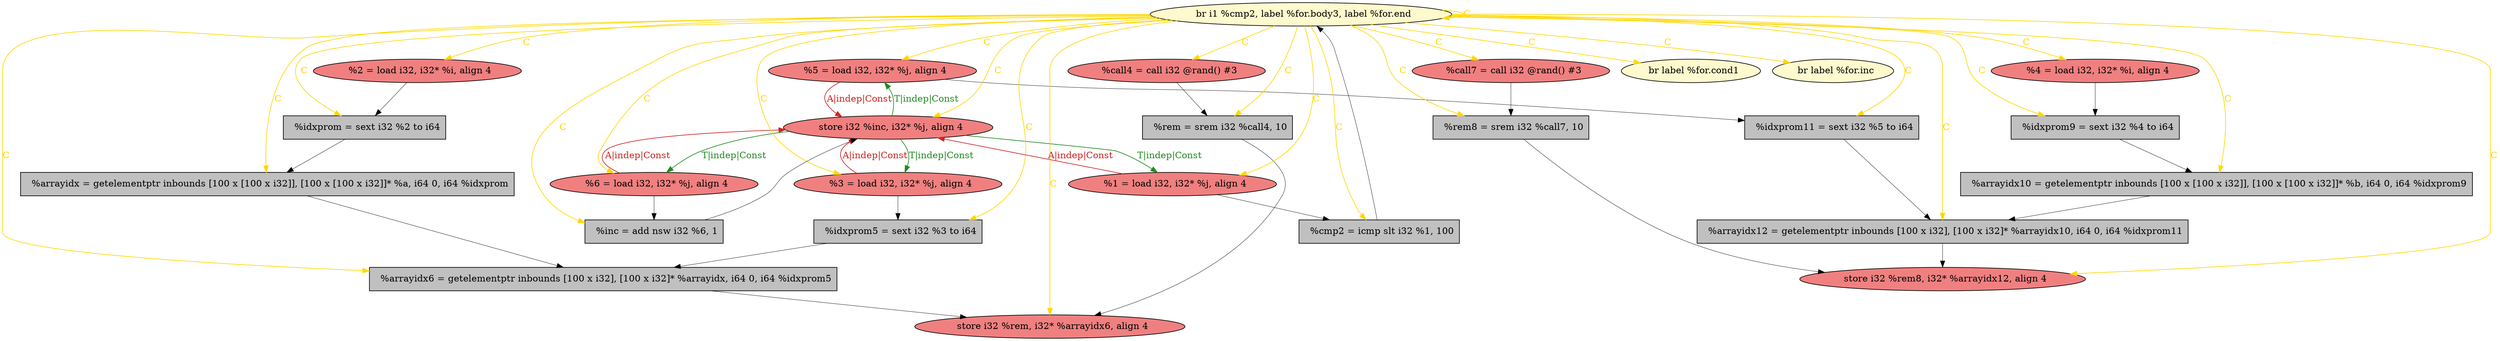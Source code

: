 
digraph G {


node1085 [fillcolor=grey,label="  %rem = srem i32 %call4, 10",shape=rectangle,style=filled ]
node1080 [fillcolor=lightcoral,label="  %2 = load i32, i32* %i, align 4",shape=ellipse,style=filled ]
node1081 [fillcolor=grey,label="  %idxprom5 = sext i32 %3 to i64",shape=rectangle,style=filled ]
node1078 [fillcolor=lightcoral,label="  %5 = load i32, i32* %j, align 4",shape=ellipse,style=filled ]
node1077 [fillcolor=lightcoral,label="  %6 = load i32, i32* %j, align 4",shape=ellipse,style=filled ]
node1076 [fillcolor=grey,label="  %idxprom11 = sext i32 %5 to i64",shape=rectangle,style=filled ]
node1083 [fillcolor=grey,label="  %arrayidx = getelementptr inbounds [100 x [100 x i32]], [100 x [100 x i32]]* %a, i64 0, i64 %idxprom",shape=rectangle,style=filled ]
node1064 [fillcolor=grey,label="  %arrayidx6 = getelementptr inbounds [100 x i32], [100 x i32]* %arrayidx, i64 0, i64 %idxprom5",shape=rectangle,style=filled ]
node1063 [fillcolor=lightcoral,label="  store i32 %rem, i32* %arrayidx6, align 4",shape=ellipse,style=filled ]
node1075 [fillcolor=lightcoral,label="  store i32 %inc, i32* %j, align 4",shape=ellipse,style=filled ]
node1079 [fillcolor=grey,label="  %arrayidx10 = getelementptr inbounds [100 x [100 x i32]], [100 x [100 x i32]]* %b, i64 0, i64 %idxprom9",shape=rectangle,style=filled ]
node1060 [fillcolor=grey,label="  %rem8 = srem i32 %call7, 10",shape=rectangle,style=filled ]
node1061 [fillcolor=lemonchiffon,label="  br i1 %cmp2, label %for.body3, label %for.end",shape=ellipse,style=filled ]
node1065 [fillcolor=grey,label="  %idxprom = sext i32 %2 to i64",shape=rectangle,style=filled ]
node1068 [fillcolor=lightcoral,label="  %3 = load i32, i32* %j, align 4",shape=ellipse,style=filled ]
node1066 [fillcolor=grey,label="  %cmp2 = icmp slt i32 %1, 100",shape=rectangle,style=filled ]
node1070 [fillcolor=lightcoral,label="  store i32 %rem8, i32* %arrayidx12, align 4",shape=ellipse,style=filled ]
node1082 [fillcolor=lightcoral,label="  %4 = load i32, i32* %i, align 4",shape=ellipse,style=filled ]
node1069 [fillcolor=lightcoral,label="  %1 = load i32, i32* %j, align 4",shape=ellipse,style=filled ]
node1071 [fillcolor=lemonchiffon,label="  br label %for.cond1",shape=ellipse,style=filled ]
node1072 [fillcolor=lemonchiffon,label="  br label %for.inc",shape=ellipse,style=filled ]
node1084 [fillcolor=lightcoral,label="  %call4 = call i32 @rand() #3",shape=ellipse,style=filled ]
node1073 [fillcolor=grey,label="  %arrayidx12 = getelementptr inbounds [100 x i32], [100 x i32]* %arrayidx10, i64 0, i64 %idxprom11",shape=rectangle,style=filled ]
node1062 [fillcolor=lightcoral,label="  %call7 = call i32 @rand() #3",shape=ellipse,style=filled ]
node1067 [fillcolor=grey,label="  %idxprom9 = sext i32 %4 to i64",shape=rectangle,style=filled ]
node1074 [fillcolor=grey,label="  %inc = add nsw i32 %6, 1",shape=rectangle,style=filled ]

node1061->node1077 [style=solid,color=gold,label="C",penwidth=1.0,fontcolor=gold ]
node1078->node1075 [style=solid,color=firebrick3,label="A|indep|Const",penwidth=1.0,fontcolor=firebrick3 ]
node1082->node1067 [style=solid,color=black,label="",penwidth=0.5,fontcolor=black ]
node1061->node1074 [style=solid,color=gold,label="C",penwidth=1.0,fontcolor=gold ]
node1068->node1075 [style=solid,color=firebrick3,label="A|indep|Const",penwidth=1.0,fontcolor=firebrick3 ]
node1075->node1068 [style=solid,color=forestgreen,label="T|indep|Const",penwidth=1.0,fontcolor=forestgreen ]
node1077->node1075 [style=solid,color=firebrick3,label="A|indep|Const",penwidth=1.0,fontcolor=firebrick3 ]
node1068->node1081 [style=solid,color=black,label="",penwidth=0.5,fontcolor=black ]
node1061->node1069 [style=solid,color=gold,label="C",penwidth=1.0,fontcolor=gold ]
node1076->node1073 [style=solid,color=black,label="",penwidth=0.5,fontcolor=black ]
node1069->node1066 [style=solid,color=black,label="",penwidth=0.5,fontcolor=black ]
node1061->node1078 [style=solid,color=gold,label="C",penwidth=1.0,fontcolor=gold ]
node1061->node1083 [style=solid,color=gold,label="C",penwidth=1.0,fontcolor=gold ]
node1061->node1082 [style=solid,color=gold,label="C",penwidth=1.0,fontcolor=gold ]
node1061->node1072 [style=solid,color=gold,label="C",penwidth=1.0,fontcolor=gold ]
node1061->node1079 [style=solid,color=gold,label="C",penwidth=1.0,fontcolor=gold ]
node1061->node1066 [style=solid,color=gold,label="C",penwidth=1.0,fontcolor=gold ]
node1061->node1085 [style=solid,color=gold,label="C",penwidth=1.0,fontcolor=gold ]
node1075->node1077 [style=solid,color=forestgreen,label="T|indep|Const",penwidth=1.0,fontcolor=forestgreen ]
node1065->node1083 [style=solid,color=black,label="",penwidth=0.5,fontcolor=black ]
node1083->node1064 [style=solid,color=black,label="",penwidth=0.5,fontcolor=black ]
node1061->node1064 [style=solid,color=gold,label="C",penwidth=1.0,fontcolor=gold ]
node1061->node1080 [style=solid,color=gold,label="C",penwidth=1.0,fontcolor=gold ]
node1074->node1075 [style=solid,color=black,label="",penwidth=0.5,fontcolor=black ]
node1061->node1076 [style=solid,color=gold,label="C",penwidth=1.0,fontcolor=gold ]
node1061->node1060 [style=solid,color=gold,label="C",penwidth=1.0,fontcolor=gold ]
node1062->node1060 [style=solid,color=black,label="",penwidth=0.5,fontcolor=black ]
node1075->node1078 [style=solid,color=forestgreen,label="T|indep|Const",penwidth=1.0,fontcolor=forestgreen ]
node1081->node1064 [style=solid,color=black,label="",penwidth=0.5,fontcolor=black ]
node1061->node1068 [style=solid,color=gold,label="C",penwidth=1.0,fontcolor=gold ]
node1064->node1063 [style=solid,color=black,label="",penwidth=0.5,fontcolor=black ]
node1061->node1081 [style=solid,color=gold,label="C",penwidth=1.0,fontcolor=gold ]
node1061->node1084 [style=solid,color=gold,label="C",penwidth=1.0,fontcolor=gold ]
node1061->node1073 [style=solid,color=gold,label="C",penwidth=1.0,fontcolor=gold ]
node1078->node1076 [style=solid,color=black,label="",penwidth=0.5,fontcolor=black ]
node1061->node1063 [style=solid,color=gold,label="C",penwidth=1.0,fontcolor=gold ]
node1077->node1074 [style=solid,color=black,label="",penwidth=0.5,fontcolor=black ]
node1061->node1075 [style=solid,color=gold,label="C",penwidth=1.0,fontcolor=gold ]
node1084->node1085 [style=solid,color=black,label="",penwidth=0.5,fontcolor=black ]
node1061->node1067 [style=solid,color=gold,label="C",penwidth=1.0,fontcolor=gold ]
node1061->node1062 [style=solid,color=gold,label="C",penwidth=1.0,fontcolor=gold ]
node1067->node1079 [style=solid,color=black,label="",penwidth=0.5,fontcolor=black ]
node1066->node1061 [style=solid,color=black,label="",penwidth=0.5,fontcolor=black ]
node1061->node1065 [style=solid,color=gold,label="C",penwidth=1.0,fontcolor=gold ]
node1061->node1070 [style=solid,color=gold,label="C",penwidth=1.0,fontcolor=gold ]
node1061->node1071 [style=solid,color=gold,label="C",penwidth=1.0,fontcolor=gold ]
node1079->node1073 [style=solid,color=black,label="",penwidth=0.5,fontcolor=black ]
node1060->node1070 [style=solid,color=black,label="",penwidth=0.5,fontcolor=black ]
node1080->node1065 [style=solid,color=black,label="",penwidth=0.5,fontcolor=black ]
node1085->node1063 [style=solid,color=black,label="",penwidth=0.5,fontcolor=black ]
node1069->node1075 [style=solid,color=firebrick3,label="A|indep|Const",penwidth=1.0,fontcolor=firebrick3 ]
node1075->node1069 [style=solid,color=forestgreen,label="T|indep|Const",penwidth=1.0,fontcolor=forestgreen ]
node1061->node1061 [style=solid,color=gold,label="C",penwidth=1.0,fontcolor=gold ]
node1073->node1070 [style=solid,color=black,label="",penwidth=0.5,fontcolor=black ]


}
